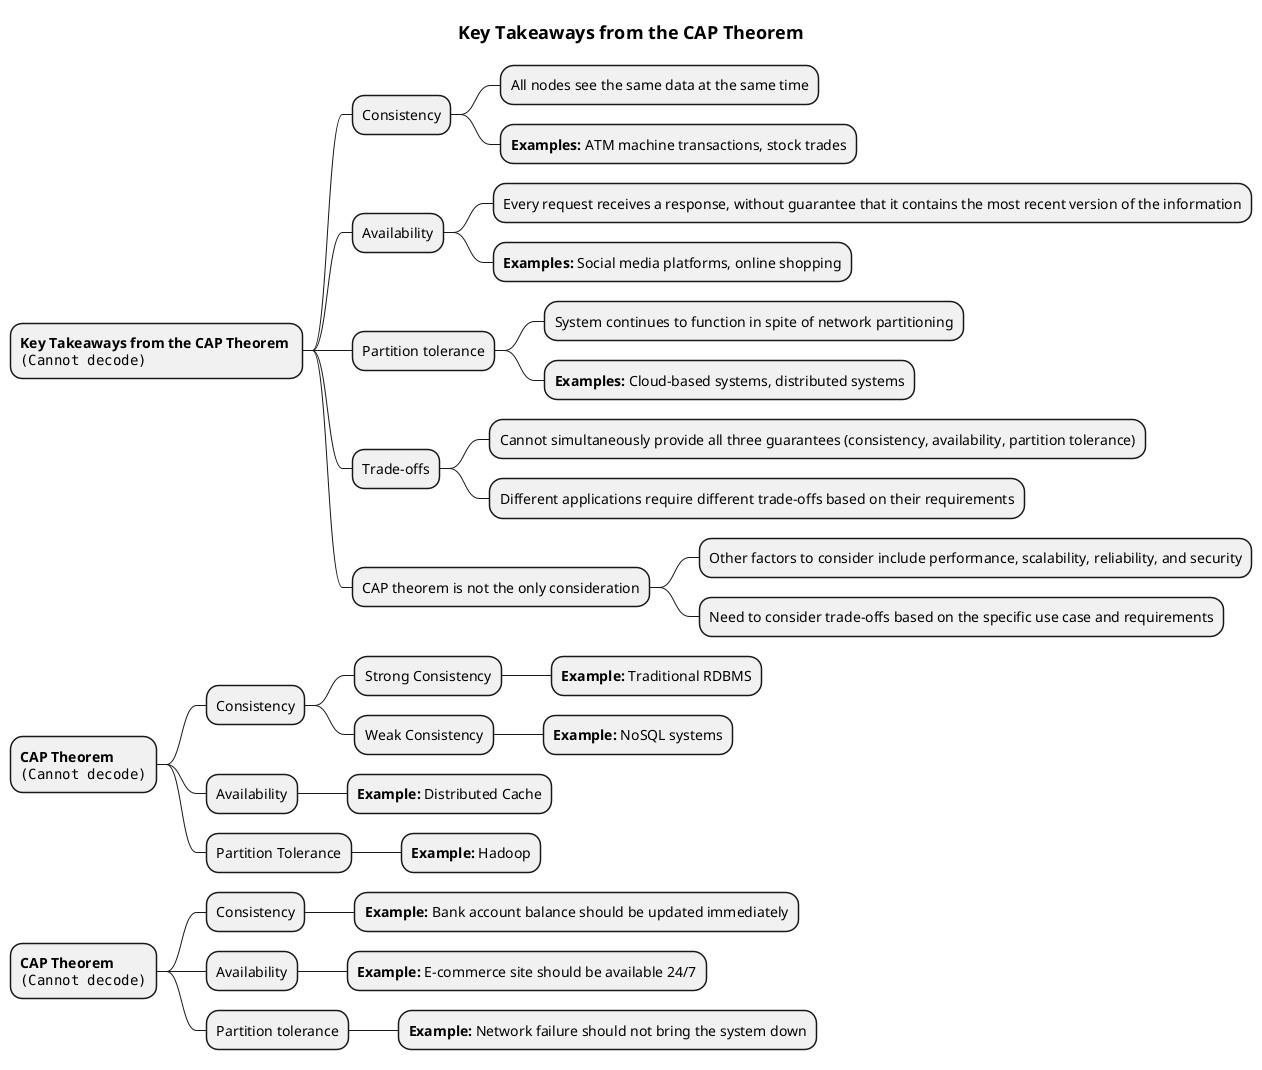 @startmindmap
title = Key Takeaways from the CAP Theorem

* **Key Takeaways from the CAP Theorem** \n<img:img_4.png>
** Consistency
*** All nodes see the same data at the same time
*** **Examples:** ATM machine transactions, stock trades
** Availability
*** Every request receives a response, without guarantee that it contains the most recent version of the information
*** **Examples:** Social media platforms, online shopping
** Partition tolerance
*** System continues to function in spite of network partitioning
*** **Examples:** Cloud-based systems, distributed systems
** Trade-offs
*** Cannot simultaneously provide all three guarantees (consistency, availability, partition tolerance)
*** Different applications require different trade-offs based on their requirements
** CAP theorem is not the only consideration
*** Other factors to consider include performance, scalability, reliability, and security
*** Need to consider trade-offs based on the specific use case and requirements


* **CAP Theorem** \n<img:img_4.png>
** Consistency
*** Strong Consistency
**** **Example:** Traditional RDBMS
*** Weak Consistency
**** **Example:** NoSQL systems
** Availability
*** **Example:** Distributed Cache
** Partition Tolerance
*** **Example:** Hadoop


* **CAP Theorem** \n<img:img_4.png>
** Consistency
*** **Example:** Bank account balance should be updated immediately
** Availability
*** **Example:** E-commerce site should be available 24/7
** Partition tolerance
*** **Example:** Network failure should not bring the system down
@endmindmap
